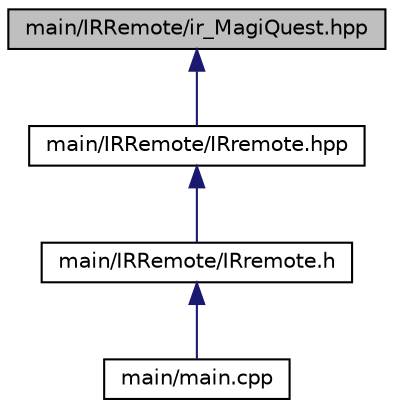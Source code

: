 digraph "main/IRRemote/ir_MagiQuest.hpp"
{
 // LATEX_PDF_SIZE
  edge [fontname="Helvetica",fontsize="10",labelfontname="Helvetica",labelfontsize="10"];
  node [fontname="Helvetica",fontsize="10",shape=record];
  Node1 [label="main/IRRemote/ir_MagiQuest.hpp",height=0.2,width=0.4,color="black", fillcolor="grey75", style="filled", fontcolor="black",tooltip=" "];
  Node1 -> Node2 [dir="back",color="midnightblue",fontsize="10",style="solid"];
  Node2 [label="main/IRRemote/IRremote.hpp",height=0.2,width=0.4,color="black", fillcolor="white", style="filled",URL="$_i_r_remote_2_i_rremote_8hpp.html",tooltip="Public API to the library."];
  Node2 -> Node3 [dir="back",color="midnightblue",fontsize="10",style="solid"];
  Node3 [label="main/IRRemote/IRremote.h",height=0.2,width=0.4,color="black", fillcolor="white", style="filled",URL="$_i_r_remote_2_i_rremote_8h.html",tooltip="Stub for backward compatibility."];
  Node3 -> Node4 [dir="back",color="midnightblue",fontsize="10",style="solid"];
  Node4 [label="main/main.cpp",height=0.2,width=0.4,color="black", fillcolor="white", style="filled",URL="$main_8cpp.html",tooltip=" "];
}
